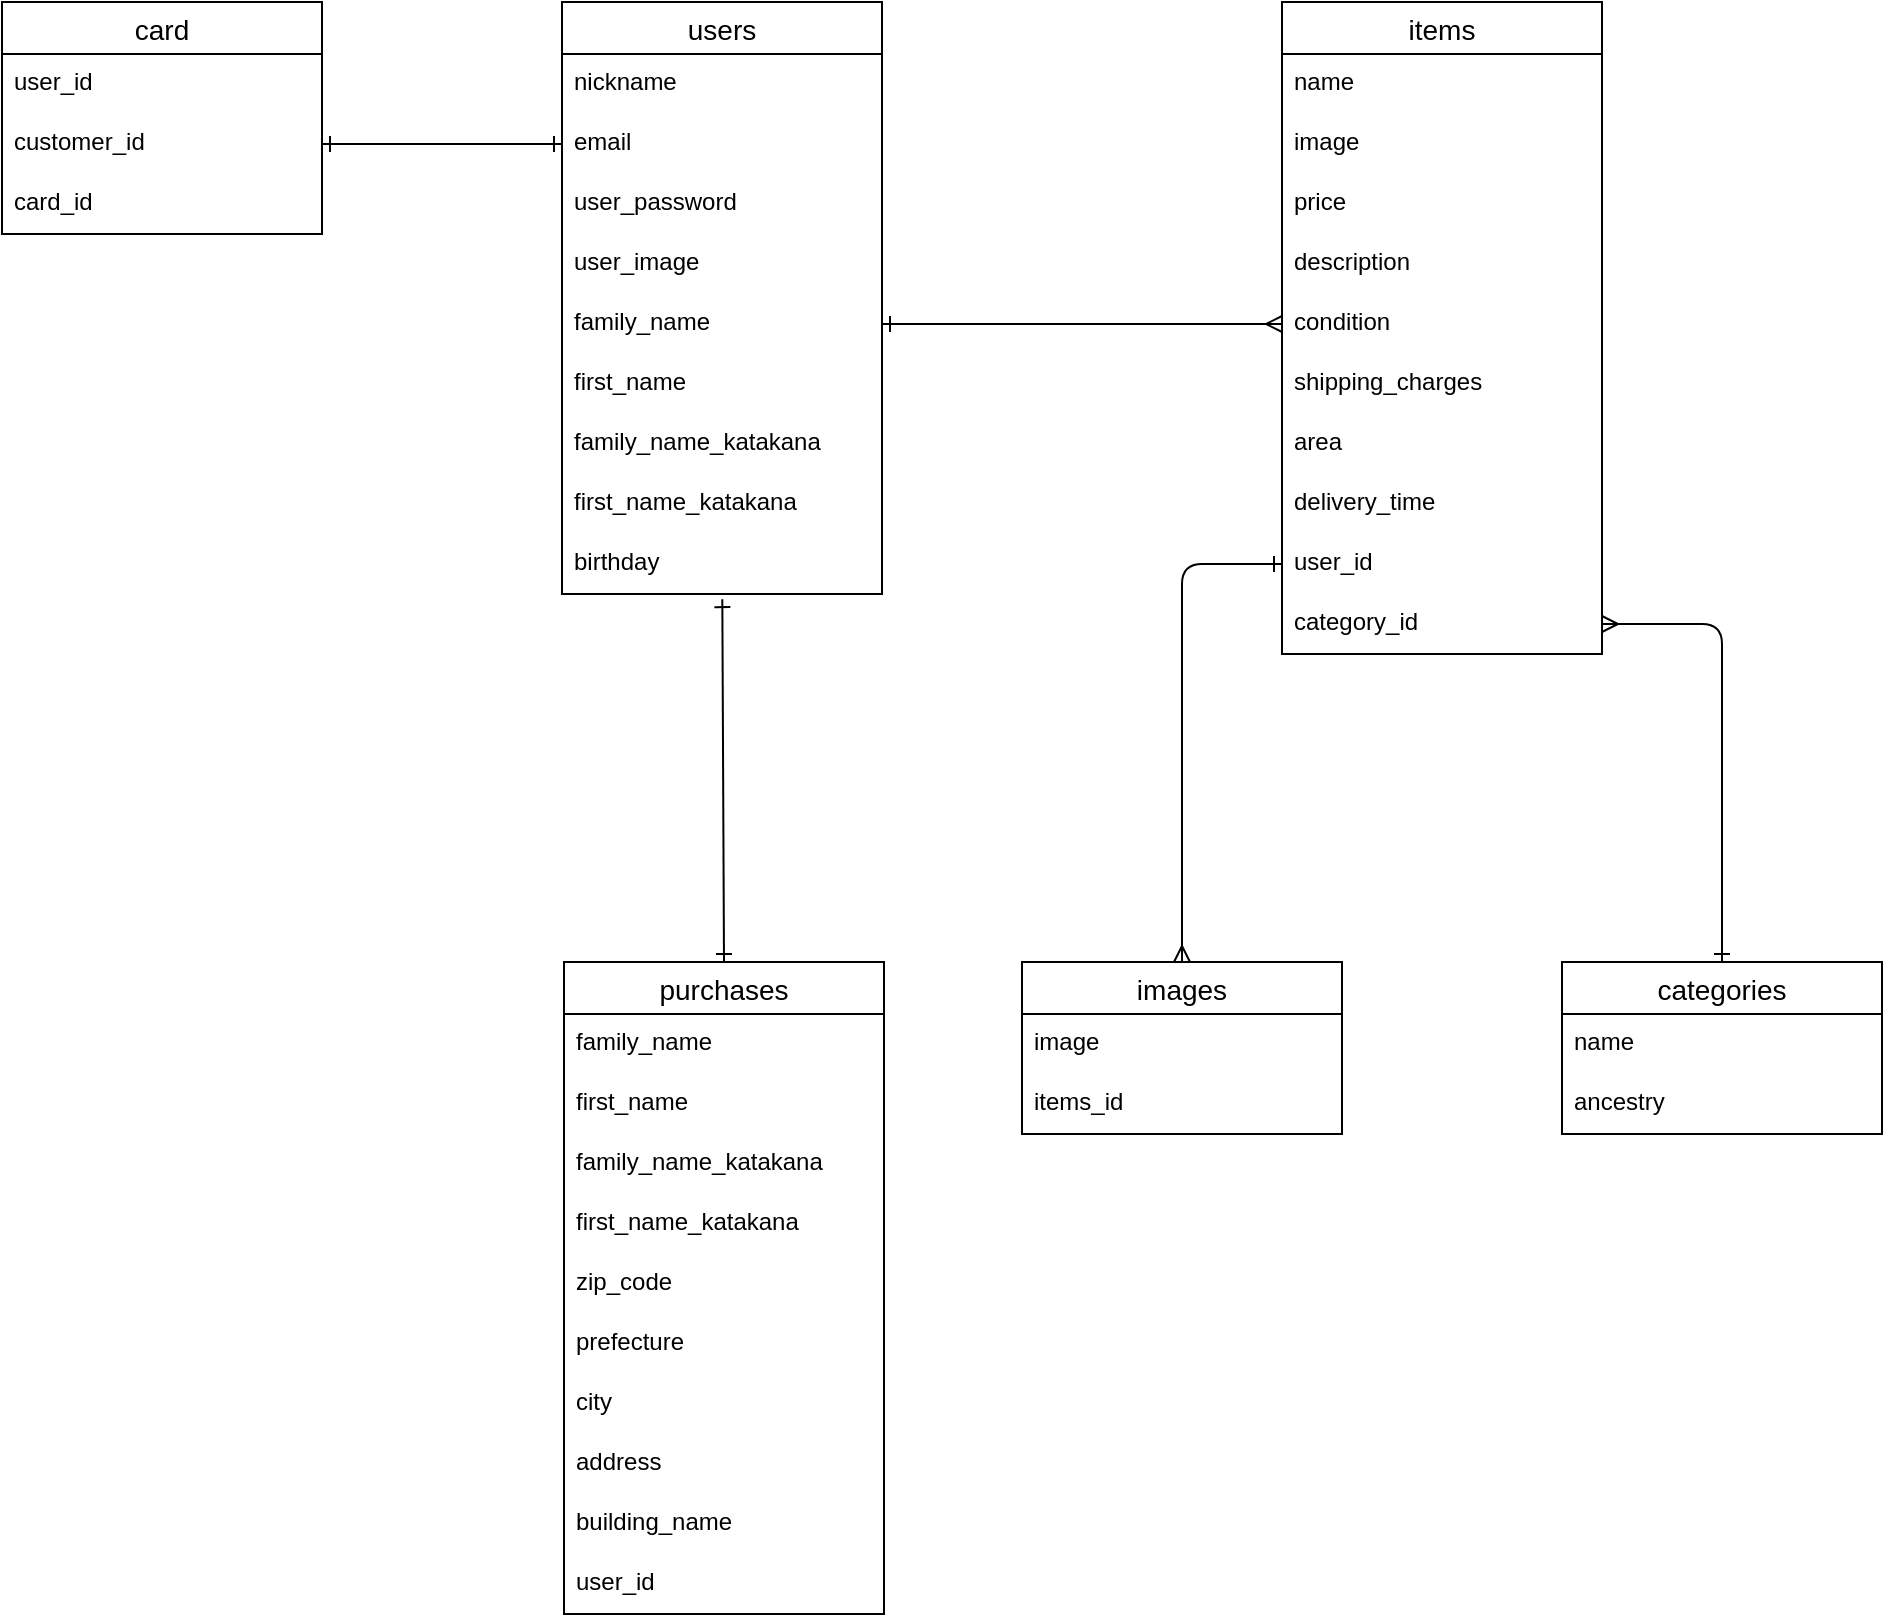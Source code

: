 <mxfile>
    <diagram id="pDKj8uYyrfqjiVdioGIL" name="ページ1">
        <mxGraphModel dx="1403" dy="424" grid="1" gridSize="10" guides="1" tooltips="1" connect="1" arrows="1" fold="1" page="1" pageScale="1" pageWidth="827" pageHeight="1169" math="0" shadow="0">
            <root>
                <mxCell id="0"/>
                <mxCell id="1" parent="0"/>
                <mxCell id="5OL6YTtcXh7zVA-PE17m-1" value="users" style="swimlane;fontStyle=0;childLayout=stackLayout;horizontal=1;startSize=26;horizontalStack=0;resizeParent=1;resizeParentMax=0;resizeLast=0;collapsible=1;marginBottom=0;align=center;fontSize=14;" parent="1" vertex="1">
                    <mxGeometry y="40" width="160" height="296" as="geometry"/>
                </mxCell>
                <mxCell id="5OL6YTtcXh7zVA-PE17m-3" value="nickname" style="text;strokeColor=none;fillColor=none;spacingLeft=4;spacingRight=4;overflow=hidden;rotatable=0;points=[[0,0.5],[1,0.5]];portConstraint=eastwest;fontSize=12;" parent="5OL6YTtcXh7zVA-PE17m-1" vertex="1">
                    <mxGeometry y="26" width="160" height="30" as="geometry"/>
                </mxCell>
                <mxCell id="5OL6YTtcXh7zVA-PE17m-4" value="email" style="text;strokeColor=none;fillColor=none;spacingLeft=4;spacingRight=4;overflow=hidden;rotatable=0;points=[[0,0.5],[1,0.5]];portConstraint=eastwest;fontSize=12;" parent="5OL6YTtcXh7zVA-PE17m-1" vertex="1">
                    <mxGeometry y="56" width="160" height="30" as="geometry"/>
                </mxCell>
                <mxCell id="5OL6YTtcXh7zVA-PE17m-5" value="user_password" style="text;strokeColor=none;fillColor=none;spacingLeft=4;spacingRight=4;overflow=hidden;rotatable=0;points=[[0,0.5],[1,0.5]];portConstraint=eastwest;fontSize=12;" parent="5OL6YTtcXh7zVA-PE17m-1" vertex="1">
                    <mxGeometry y="86" width="160" height="30" as="geometry"/>
                </mxCell>
                <mxCell id="5OL6YTtcXh7zVA-PE17m-66" value="user_image" style="text;strokeColor=none;fillColor=none;spacingLeft=4;spacingRight=4;overflow=hidden;rotatable=0;points=[[0,0.5],[1,0.5]];portConstraint=eastwest;fontSize=12;" parent="5OL6YTtcXh7zVA-PE17m-1" vertex="1">
                    <mxGeometry y="116" width="160" height="30" as="geometry"/>
                </mxCell>
                <mxCell id="5OL6YTtcXh7zVA-PE17m-14" value="family_name" style="text;strokeColor=none;fillColor=none;spacingLeft=4;spacingRight=4;overflow=hidden;rotatable=0;points=[[0,0.5],[1,0.5]];portConstraint=eastwest;fontSize=12;" parent="5OL6YTtcXh7zVA-PE17m-1" vertex="1">
                    <mxGeometry y="146" width="160" height="30" as="geometry"/>
                </mxCell>
                <mxCell id="5OL6YTtcXh7zVA-PE17m-8" value="first_name" style="text;strokeColor=none;fillColor=none;spacingLeft=4;spacingRight=4;overflow=hidden;rotatable=0;points=[[0,0.5],[1,0.5]];portConstraint=eastwest;fontSize=12;" parent="5OL6YTtcXh7zVA-PE17m-1" vertex="1">
                    <mxGeometry y="176" width="160" height="30" as="geometry"/>
                </mxCell>
                <mxCell id="5OL6YTtcXh7zVA-PE17m-16" value="family_name_katakana" style="text;strokeColor=none;fillColor=none;spacingLeft=4;spacingRight=4;overflow=hidden;rotatable=0;points=[[0,0.5],[1,0.5]];portConstraint=eastwest;fontSize=12;" parent="5OL6YTtcXh7zVA-PE17m-1" vertex="1">
                    <mxGeometry y="206" width="160" height="30" as="geometry"/>
                </mxCell>
                <mxCell id="5OL6YTtcXh7zVA-PE17m-15" value="first_name_katakana" style="text;strokeColor=none;fillColor=none;spacingLeft=4;spacingRight=4;overflow=hidden;rotatable=0;points=[[0,0.5],[1,0.5]];portConstraint=eastwest;fontSize=12;" parent="5OL6YTtcXh7zVA-PE17m-1" vertex="1">
                    <mxGeometry y="236" width="160" height="30" as="geometry"/>
                </mxCell>
                <mxCell id="5OL6YTtcXh7zVA-PE17m-17" value="birthday" style="text;strokeColor=none;fillColor=none;spacingLeft=4;spacingRight=4;overflow=hidden;rotatable=0;points=[[0,0.5],[1,0.5]];portConstraint=eastwest;fontSize=12;" parent="5OL6YTtcXh7zVA-PE17m-1" vertex="1">
                    <mxGeometry y="266" width="160" height="30" as="geometry"/>
                </mxCell>
                <mxCell id="5OL6YTtcXh7zVA-PE17m-18" value="items" style="swimlane;fontStyle=0;childLayout=stackLayout;horizontal=1;startSize=26;horizontalStack=0;resizeParent=1;resizeParentMax=0;resizeLast=0;collapsible=1;marginBottom=0;align=center;fontSize=14;" parent="1" vertex="1">
                    <mxGeometry x="360" y="40" width="160" height="326" as="geometry"/>
                </mxCell>
                <mxCell id="5OL6YTtcXh7zVA-PE17m-19" value="name" style="text;strokeColor=none;fillColor=none;spacingLeft=4;spacingRight=4;overflow=hidden;rotatable=0;points=[[0,0.5],[1,0.5]];portConstraint=eastwest;fontSize=12;" parent="5OL6YTtcXh7zVA-PE17m-18" vertex="1">
                    <mxGeometry y="26" width="160" height="30" as="geometry"/>
                </mxCell>
                <mxCell id="5OL6YTtcXh7zVA-PE17m-20" value="image" style="text;strokeColor=none;fillColor=none;spacingLeft=4;spacingRight=4;overflow=hidden;rotatable=0;points=[[0,0.5],[1,0.5]];portConstraint=eastwest;fontSize=12;" parent="5OL6YTtcXh7zVA-PE17m-18" vertex="1">
                    <mxGeometry y="56" width="160" height="30" as="geometry"/>
                </mxCell>
                <mxCell id="5OL6YTtcXh7zVA-PE17m-21" value="price" style="text;strokeColor=none;fillColor=none;spacingLeft=4;spacingRight=4;overflow=hidden;rotatable=0;points=[[0,0.5],[1,0.5]];portConstraint=eastwest;fontSize=12;" parent="5OL6YTtcXh7zVA-PE17m-18" vertex="1">
                    <mxGeometry y="86" width="160" height="30" as="geometry"/>
                </mxCell>
                <mxCell id="5OL6YTtcXh7zVA-PE17m-22" value="description" style="text;strokeColor=none;fillColor=none;spacingLeft=4;spacingRight=4;overflow=hidden;rotatable=0;points=[[0,0.5],[1,0.5]];portConstraint=eastwest;fontSize=12;" parent="5OL6YTtcXh7zVA-PE17m-18" vertex="1">
                    <mxGeometry y="116" width="160" height="30" as="geometry"/>
                </mxCell>
                <mxCell id="5OL6YTtcXh7zVA-PE17m-23" value="condition" style="text;strokeColor=none;fillColor=none;spacingLeft=4;spacingRight=4;overflow=hidden;rotatable=0;points=[[0,0.5],[1,0.5]];portConstraint=eastwest;fontSize=12;" parent="5OL6YTtcXh7zVA-PE17m-18" vertex="1">
                    <mxGeometry y="146" width="160" height="30" as="geometry"/>
                </mxCell>
                <mxCell id="5OL6YTtcXh7zVA-PE17m-24" value="shipping_charges" style="text;strokeColor=none;fillColor=none;spacingLeft=4;spacingRight=4;overflow=hidden;rotatable=0;points=[[0,0.5],[1,0.5]];portConstraint=eastwest;fontSize=12;" parent="5OL6YTtcXh7zVA-PE17m-18" vertex="1">
                    <mxGeometry y="176" width="160" height="30" as="geometry"/>
                </mxCell>
                <mxCell id="5OL6YTtcXh7zVA-PE17m-25" value="area" style="text;strokeColor=none;fillColor=none;spacingLeft=4;spacingRight=4;overflow=hidden;rotatable=0;points=[[0,0.5],[1,0.5]];portConstraint=eastwest;fontSize=12;" parent="5OL6YTtcXh7zVA-PE17m-18" vertex="1">
                    <mxGeometry y="206" width="160" height="30" as="geometry"/>
                </mxCell>
                <mxCell id="5OL6YTtcXh7zVA-PE17m-26" value="delivery_time" style="text;strokeColor=none;fillColor=none;spacingLeft=4;spacingRight=4;overflow=hidden;rotatable=0;points=[[0,0.5],[1,0.5]];portConstraint=eastwest;fontSize=12;" parent="5OL6YTtcXh7zVA-PE17m-18" vertex="1">
                    <mxGeometry y="236" width="160" height="30" as="geometry"/>
                </mxCell>
                <mxCell id="5OL6YTtcXh7zVA-PE17m-27" value="user_id" style="text;strokeColor=none;fillColor=none;spacingLeft=4;spacingRight=4;overflow=hidden;rotatable=0;points=[[0,0.5],[1,0.5]];portConstraint=eastwest;fontSize=12;" parent="5OL6YTtcXh7zVA-PE17m-18" vertex="1">
                    <mxGeometry y="266" width="160" height="30" as="geometry"/>
                </mxCell>
                <mxCell id="5OL6YTtcXh7zVA-PE17m-31" value="category_id" style="text;strokeColor=none;fillColor=none;spacingLeft=4;spacingRight=4;overflow=hidden;rotatable=0;points=[[0,0.5],[1,0.5]];portConstraint=eastwest;fontSize=12;" parent="5OL6YTtcXh7zVA-PE17m-18" vertex="1">
                    <mxGeometry y="296" width="160" height="30" as="geometry"/>
                </mxCell>
                <mxCell id="5OL6YTtcXh7zVA-PE17m-32" value="purchases" style="swimlane;fontStyle=0;childLayout=stackLayout;horizontal=1;startSize=26;horizontalStack=0;resizeParent=1;resizeParentMax=0;resizeLast=0;collapsible=1;marginBottom=0;align=center;fontSize=14;" parent="1" vertex="1">
                    <mxGeometry x="1" y="520" width="160" height="326" as="geometry"/>
                </mxCell>
                <mxCell id="5OL6YTtcXh7zVA-PE17m-33" value="family_name" style="text;strokeColor=none;fillColor=none;spacingLeft=4;spacingRight=4;overflow=hidden;rotatable=0;points=[[0,0.5],[1,0.5]];portConstraint=eastwest;fontSize=12;" parent="5OL6YTtcXh7zVA-PE17m-32" vertex="1">
                    <mxGeometry y="26" width="160" height="30" as="geometry"/>
                </mxCell>
                <mxCell id="5OL6YTtcXh7zVA-PE17m-34" value="first_name" style="text;strokeColor=none;fillColor=none;spacingLeft=4;spacingRight=4;overflow=hidden;rotatable=0;points=[[0,0.5],[1,0.5]];portConstraint=eastwest;fontSize=12;" parent="5OL6YTtcXh7zVA-PE17m-32" vertex="1">
                    <mxGeometry y="56" width="160" height="30" as="geometry"/>
                </mxCell>
                <mxCell id="5OL6YTtcXh7zVA-PE17m-35" value="family_name_katakana" style="text;strokeColor=none;fillColor=none;spacingLeft=4;spacingRight=4;overflow=hidden;rotatable=0;points=[[0,0.5],[1,0.5]];portConstraint=eastwest;fontSize=12;" parent="5OL6YTtcXh7zVA-PE17m-32" vertex="1">
                    <mxGeometry y="86" width="160" height="30" as="geometry"/>
                </mxCell>
                <mxCell id="5OL6YTtcXh7zVA-PE17m-36" value="first_name_katakana" style="text;strokeColor=none;fillColor=none;spacingLeft=4;spacingRight=4;overflow=hidden;rotatable=0;points=[[0,0.5],[1,0.5]];portConstraint=eastwest;fontSize=12;" parent="5OL6YTtcXh7zVA-PE17m-32" vertex="1">
                    <mxGeometry y="116" width="160" height="30" as="geometry"/>
                </mxCell>
                <mxCell id="5OL6YTtcXh7zVA-PE17m-37" value="zip_code" style="text;strokeColor=none;fillColor=none;spacingLeft=4;spacingRight=4;overflow=hidden;rotatable=0;points=[[0,0.5],[1,0.5]];portConstraint=eastwest;fontSize=12;" parent="5OL6YTtcXh7zVA-PE17m-32" vertex="1">
                    <mxGeometry y="146" width="160" height="30" as="geometry"/>
                </mxCell>
                <mxCell id="5OL6YTtcXh7zVA-PE17m-38" value="prefecture" style="text;strokeColor=none;fillColor=none;spacingLeft=4;spacingRight=4;overflow=hidden;rotatable=0;points=[[0,0.5],[1,0.5]];portConstraint=eastwest;fontSize=12;" parent="5OL6YTtcXh7zVA-PE17m-32" vertex="1">
                    <mxGeometry y="176" width="160" height="30" as="geometry"/>
                </mxCell>
                <mxCell id="5OL6YTtcXh7zVA-PE17m-39" value="city" style="text;strokeColor=none;fillColor=none;spacingLeft=4;spacingRight=4;overflow=hidden;rotatable=0;points=[[0,0.5],[1,0.5]];portConstraint=eastwest;fontSize=12;" parent="5OL6YTtcXh7zVA-PE17m-32" vertex="1">
                    <mxGeometry y="206" width="160" height="30" as="geometry"/>
                </mxCell>
                <mxCell id="5OL6YTtcXh7zVA-PE17m-40" value="address" style="text;strokeColor=none;fillColor=none;spacingLeft=4;spacingRight=4;overflow=hidden;rotatable=0;points=[[0,0.5],[1,0.5]];portConstraint=eastwest;fontSize=12;" parent="5OL6YTtcXh7zVA-PE17m-32" vertex="1">
                    <mxGeometry y="236" width="160" height="30" as="geometry"/>
                </mxCell>
                <mxCell id="5OL6YTtcXh7zVA-PE17m-41" value="building_name" style="text;strokeColor=none;fillColor=none;spacingLeft=4;spacingRight=4;overflow=hidden;rotatable=0;points=[[0,0.5],[1,0.5]];portConstraint=eastwest;fontSize=12;" parent="5OL6YTtcXh7zVA-PE17m-32" vertex="1">
                    <mxGeometry y="266" width="160" height="30" as="geometry"/>
                </mxCell>
                <mxCell id="5OL6YTtcXh7zVA-PE17m-65" value="user_id" style="text;strokeColor=none;fillColor=none;spacingLeft=4;spacingRight=4;overflow=hidden;rotatable=0;points=[[0,0.5],[1,0.5]];portConstraint=eastwest;fontSize=12;" parent="5OL6YTtcXh7zVA-PE17m-32" vertex="1">
                    <mxGeometry y="296" width="160" height="30" as="geometry"/>
                </mxCell>
                <mxCell id="5OL6YTtcXh7zVA-PE17m-42" value="images" style="swimlane;fontStyle=0;childLayout=stackLayout;horizontal=1;startSize=26;horizontalStack=0;resizeParent=1;resizeParentMax=0;resizeLast=0;collapsible=1;marginBottom=0;align=center;fontSize=14;" parent="1" vertex="1">
                    <mxGeometry x="230" y="520" width="160" height="86" as="geometry"/>
                </mxCell>
                <mxCell id="5OL6YTtcXh7zVA-PE17m-43" value="image" style="text;strokeColor=none;fillColor=none;spacingLeft=4;spacingRight=4;overflow=hidden;rotatable=0;points=[[0,0.5],[1,0.5]];portConstraint=eastwest;fontSize=12;" parent="5OL6YTtcXh7zVA-PE17m-42" vertex="1">
                    <mxGeometry y="26" width="160" height="30" as="geometry"/>
                </mxCell>
                <mxCell id="5OL6YTtcXh7zVA-PE17m-44" value="items_id" style="text;strokeColor=none;fillColor=none;spacingLeft=4;spacingRight=4;overflow=hidden;rotatable=0;points=[[0,0.5],[1,0.5]];portConstraint=eastwest;fontSize=12;" parent="5OL6YTtcXh7zVA-PE17m-42" vertex="1">
                    <mxGeometry y="56" width="160" height="30" as="geometry"/>
                </mxCell>
                <mxCell id="5OL6YTtcXh7zVA-PE17m-46" value="categories" style="swimlane;fontStyle=0;childLayout=stackLayout;horizontal=1;startSize=26;horizontalStack=0;resizeParent=1;resizeParentMax=0;resizeLast=0;collapsible=1;marginBottom=0;align=center;fontSize=14;" parent="1" vertex="1">
                    <mxGeometry x="500" y="520" width="160" height="86" as="geometry"/>
                </mxCell>
                <mxCell id="5OL6YTtcXh7zVA-PE17m-47" value="name" style="text;strokeColor=none;fillColor=none;spacingLeft=4;spacingRight=4;overflow=hidden;rotatable=0;points=[[0,0.5],[1,0.5]];portConstraint=eastwest;fontSize=12;" parent="5OL6YTtcXh7zVA-PE17m-46" vertex="1">
                    <mxGeometry y="26" width="160" height="30" as="geometry"/>
                </mxCell>
                <mxCell id="5OL6YTtcXh7zVA-PE17m-48" value="ancestry" style="text;strokeColor=none;fillColor=none;spacingLeft=4;spacingRight=4;overflow=hidden;rotatable=0;points=[[0,0.5],[1,0.5]];portConstraint=eastwest;fontSize=12;" parent="5OL6YTtcXh7zVA-PE17m-46" vertex="1">
                    <mxGeometry y="56" width="160" height="30" as="geometry"/>
                </mxCell>
                <mxCell id="5OL6YTtcXh7zVA-PE17m-50" value="" style="edgeStyle=entityRelationEdgeStyle;fontSize=12;html=1;endArrow=ERmany;startArrow=ERone;entryX=0;entryY=0.5;entryDx=0;entryDy=0;exitX=1;exitY=0.5;exitDx=0;exitDy=0;startFill=0;endFill=0;" parent="1" source="5OL6YTtcXh7zVA-PE17m-14" target="5OL6YTtcXh7zVA-PE17m-23" edge="1">
                    <mxGeometry width="100" height="100" relative="1" as="geometry">
                        <mxPoint x="200" y="450" as="sourcePoint"/>
                        <mxPoint x="300" y="350" as="targetPoint"/>
                    </mxGeometry>
                </mxCell>
                <mxCell id="5OL6YTtcXh7zVA-PE17m-55" value="" style="fontSize=12;html=1;endArrow=ERone;startArrow=ERone;entryX=0.501;entryY=1.086;entryDx=0;entryDy=0;exitX=0.5;exitY=0;exitDx=0;exitDy=0;entryPerimeter=0;startFill=0;endFill=0;" parent="1" source="5OL6YTtcXh7zVA-PE17m-32" target="5OL6YTtcXh7zVA-PE17m-17" edge="1">
                    <mxGeometry width="100" height="100" relative="1" as="geometry">
                        <mxPoint x="200" y="450" as="sourcePoint"/>
                        <mxPoint x="300" y="350" as="targetPoint"/>
                    </mxGeometry>
                </mxCell>
                <mxCell id="5OL6YTtcXh7zVA-PE17m-57" value="" style="fontSize=12;html=1;endArrow=ERmany;startArrow=ERone;entryX=1;entryY=0.5;entryDx=0;entryDy=0;exitX=0.5;exitY=0;exitDx=0;exitDy=0;edgeStyle=orthogonalEdgeStyle;startFill=0;endFill=0;" parent="1" source="5OL6YTtcXh7zVA-PE17m-46" target="5OL6YTtcXh7zVA-PE17m-31" edge="1">
                    <mxGeometry width="100" height="100" relative="1" as="geometry">
                        <mxPoint x="380" y="570" as="sourcePoint"/>
                        <mxPoint x="480" y="470" as="targetPoint"/>
                    </mxGeometry>
                </mxCell>
                <mxCell id="5OL6YTtcXh7zVA-PE17m-59" value="" style="edgeStyle=orthogonalEdgeStyle;fontSize=12;html=1;endArrow=ERmany;startArrow=ERone;exitX=0;exitY=0.5;exitDx=0;exitDy=0;entryX=0.5;entryY=0;entryDx=0;entryDy=0;startFill=0;endFill=0;" parent="1" source="5OL6YTtcXh7zVA-PE17m-27" target="5OL6YTtcXh7zVA-PE17m-42" edge="1">
                    <mxGeometry width="100" height="100" relative="1" as="geometry">
                        <mxPoint x="250" y="350" as="sourcePoint"/>
                        <mxPoint x="310" y="470" as="targetPoint"/>
                    </mxGeometry>
                </mxCell>
                <mxCell id="5OL6YTtcXh7zVA-PE17m-60" value="card" style="swimlane;fontStyle=0;childLayout=stackLayout;horizontal=1;startSize=26;horizontalStack=0;resizeParent=1;resizeParentMax=0;resizeLast=0;collapsible=1;marginBottom=0;align=center;fontSize=14;" parent="1" vertex="1">
                    <mxGeometry x="-280" y="40" width="160" height="116" as="geometry"/>
                </mxCell>
                <mxCell id="5OL6YTtcXh7zVA-PE17m-61" value="user_id" style="text;strokeColor=none;fillColor=none;spacingLeft=4;spacingRight=4;overflow=hidden;rotatable=0;points=[[0,0.5],[1,0.5]];portConstraint=eastwest;fontSize=12;" parent="5OL6YTtcXh7zVA-PE17m-60" vertex="1">
                    <mxGeometry y="26" width="160" height="30" as="geometry"/>
                </mxCell>
                <mxCell id="5OL6YTtcXh7zVA-PE17m-62" value="customer_id" style="text;strokeColor=none;fillColor=none;spacingLeft=4;spacingRight=4;overflow=hidden;rotatable=0;points=[[0,0.5],[1,0.5]];portConstraint=eastwest;fontSize=12;" parent="5OL6YTtcXh7zVA-PE17m-60" vertex="1">
                    <mxGeometry y="56" width="160" height="30" as="geometry"/>
                </mxCell>
                <mxCell id="5OL6YTtcXh7zVA-PE17m-63" value="card_id" style="text;strokeColor=none;fillColor=none;spacingLeft=4;spacingRight=4;overflow=hidden;rotatable=0;points=[[0,0.5],[1,0.5]];portConstraint=eastwest;fontSize=12;" parent="5OL6YTtcXh7zVA-PE17m-60" vertex="1">
                    <mxGeometry y="86" width="160" height="30" as="geometry"/>
                </mxCell>
                <mxCell id="5OL6YTtcXh7zVA-PE17m-64" value="" style="fontSize=12;html=1;endArrow=ERone;startArrow=ERone;exitX=1;exitY=0.5;exitDx=0;exitDy=0;entryX=0;entryY=0.5;entryDx=0;entryDy=0;startFill=0;endFill=0;" parent="1" source="5OL6YTtcXh7zVA-PE17m-62" target="5OL6YTtcXh7zVA-PE17m-4" edge="1">
                    <mxGeometry width="100" height="100" relative="1" as="geometry">
                        <mxPoint x="-50" y="230" as="sourcePoint"/>
                        <mxPoint x="50" y="130" as="targetPoint"/>
                    </mxGeometry>
                </mxCell>
            </root>
        </mxGraphModel>
    </diagram>
</mxfile>